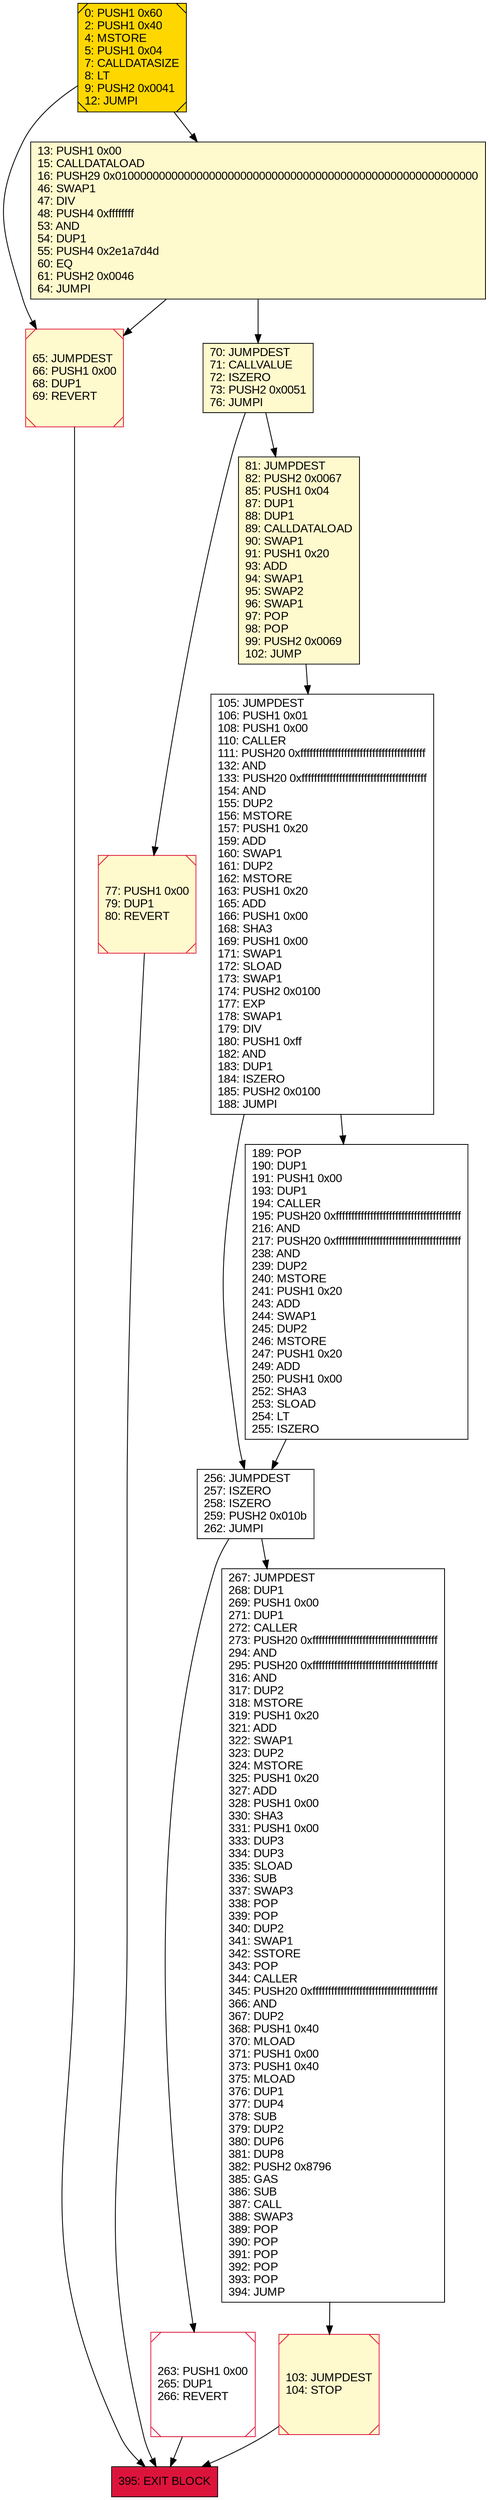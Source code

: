 digraph G {
bgcolor=transparent rankdir=UD;
node [shape=box style=filled color=black fillcolor=white fontname=arial fontcolor=black];
65 [label="65: JUMPDEST\l66: PUSH1 0x00\l68: DUP1\l69: REVERT\l" fillcolor=lemonchiffon shape=Msquare color=crimson ];
263 [label="263: PUSH1 0x00\l265: DUP1\l266: REVERT\l" shape=Msquare color=crimson ];
395 [label="395: EXIT BLOCK\l" fillcolor=crimson ];
77 [label="77: PUSH1 0x00\l79: DUP1\l80: REVERT\l" fillcolor=lemonchiffon shape=Msquare color=crimson ];
256 [label="256: JUMPDEST\l257: ISZERO\l258: ISZERO\l259: PUSH2 0x010b\l262: JUMPI\l" ];
267 [label="267: JUMPDEST\l268: DUP1\l269: PUSH1 0x00\l271: DUP1\l272: CALLER\l273: PUSH20 0xffffffffffffffffffffffffffffffffffffffff\l294: AND\l295: PUSH20 0xffffffffffffffffffffffffffffffffffffffff\l316: AND\l317: DUP2\l318: MSTORE\l319: PUSH1 0x20\l321: ADD\l322: SWAP1\l323: DUP2\l324: MSTORE\l325: PUSH1 0x20\l327: ADD\l328: PUSH1 0x00\l330: SHA3\l331: PUSH1 0x00\l333: DUP3\l334: DUP3\l335: SLOAD\l336: SUB\l337: SWAP3\l338: POP\l339: POP\l340: DUP2\l341: SWAP1\l342: SSTORE\l343: POP\l344: CALLER\l345: PUSH20 0xffffffffffffffffffffffffffffffffffffffff\l366: AND\l367: DUP2\l368: PUSH1 0x40\l370: MLOAD\l371: PUSH1 0x00\l373: PUSH1 0x40\l375: MLOAD\l376: DUP1\l377: DUP4\l378: SUB\l379: DUP2\l380: DUP6\l381: DUP8\l382: PUSH2 0x8796\l385: GAS\l386: SUB\l387: CALL\l388: SWAP3\l389: POP\l390: POP\l391: POP\l392: POP\l393: POP\l394: JUMP\l" ];
13 [label="13: PUSH1 0x00\l15: CALLDATALOAD\l16: PUSH29 0x0100000000000000000000000000000000000000000000000000000000\l46: SWAP1\l47: DIV\l48: PUSH4 0xffffffff\l53: AND\l54: DUP1\l55: PUSH4 0x2e1a7d4d\l60: EQ\l61: PUSH2 0x0046\l64: JUMPI\l" fillcolor=lemonchiffon ];
81 [label="81: JUMPDEST\l82: PUSH2 0x0067\l85: PUSH1 0x04\l87: DUP1\l88: DUP1\l89: CALLDATALOAD\l90: SWAP1\l91: PUSH1 0x20\l93: ADD\l94: SWAP1\l95: SWAP2\l96: SWAP1\l97: POP\l98: POP\l99: PUSH2 0x0069\l102: JUMP\l" fillcolor=lemonchiffon ];
103 [label="103: JUMPDEST\l104: STOP\l" fillcolor=lemonchiffon shape=Msquare color=crimson ];
0 [label="0: PUSH1 0x60\l2: PUSH1 0x40\l4: MSTORE\l5: PUSH1 0x04\l7: CALLDATASIZE\l8: LT\l9: PUSH2 0x0041\l12: JUMPI\l" fillcolor=lemonchiffon shape=Msquare fillcolor=gold ];
105 [label="105: JUMPDEST\l106: PUSH1 0x01\l108: PUSH1 0x00\l110: CALLER\l111: PUSH20 0xffffffffffffffffffffffffffffffffffffffff\l132: AND\l133: PUSH20 0xffffffffffffffffffffffffffffffffffffffff\l154: AND\l155: DUP2\l156: MSTORE\l157: PUSH1 0x20\l159: ADD\l160: SWAP1\l161: DUP2\l162: MSTORE\l163: PUSH1 0x20\l165: ADD\l166: PUSH1 0x00\l168: SHA3\l169: PUSH1 0x00\l171: SWAP1\l172: SLOAD\l173: SWAP1\l174: PUSH2 0x0100\l177: EXP\l178: SWAP1\l179: DIV\l180: PUSH1 0xff\l182: AND\l183: DUP1\l184: ISZERO\l185: PUSH2 0x0100\l188: JUMPI\l" ];
70 [label="70: JUMPDEST\l71: CALLVALUE\l72: ISZERO\l73: PUSH2 0x0051\l76: JUMPI\l" fillcolor=lemonchiffon ];
189 [label="189: POP\l190: DUP1\l191: PUSH1 0x00\l193: DUP1\l194: CALLER\l195: PUSH20 0xffffffffffffffffffffffffffffffffffffffff\l216: AND\l217: PUSH20 0xffffffffffffffffffffffffffffffffffffffff\l238: AND\l239: DUP2\l240: MSTORE\l241: PUSH1 0x20\l243: ADD\l244: SWAP1\l245: DUP2\l246: MSTORE\l247: PUSH1 0x20\l249: ADD\l250: PUSH1 0x00\l252: SHA3\l253: SLOAD\l254: LT\l255: ISZERO\l" ];
256 -> 267;
70 -> 81;
0 -> 13;
13 -> 70;
77 -> 395;
81 -> 105;
105 -> 189;
256 -> 263;
263 -> 395;
65 -> 395;
0 -> 65;
189 -> 256;
13 -> 65;
103 -> 395;
105 -> 256;
70 -> 77;
267 -> 103;
}